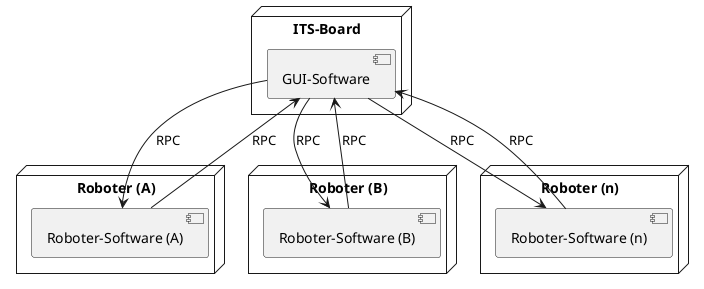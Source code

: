 @startuml

node "ITS-Board" {
  [GUI-Software]
}

node "Roboter (A)" {
  [Roboter-Software (A)]
}

node "Roboter (B)" {
  [Roboter-Software (B)]
}

node "Roboter (n)" {
  [Roboter-Software (n)]
}

[GUI-Software] --> [Roboter-Software (A)] : RPC
[Roboter-Software (A)] --> [GUI-Software] : RPC
[GUI-Software] --> [Roboter-Software (B)] : RPC
[Roboter-Software (B)] --> [GUI-Software] : RPC
[GUI-Software] --> [Roboter-Software (n)] : RPC
[Roboter-Software (n)] --> [GUI-Software] : RPC

@enduml

